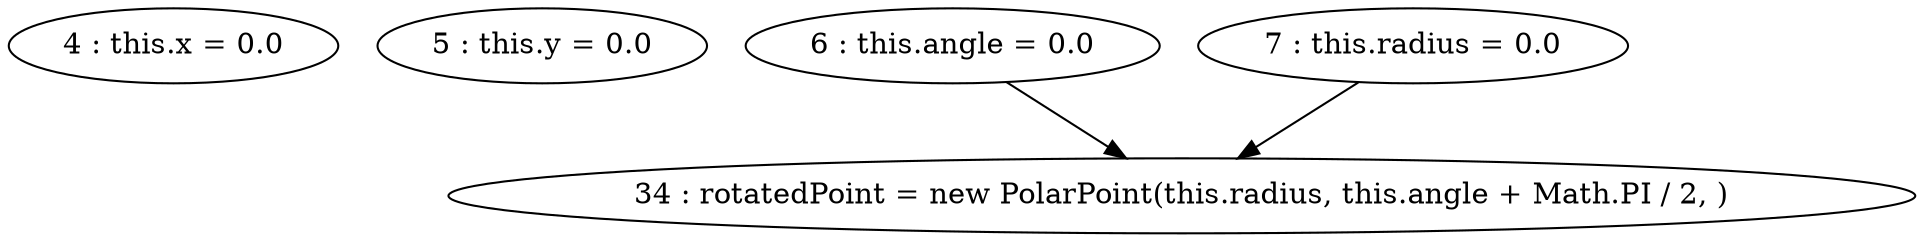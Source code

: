 digraph G {
"4 : this.x = 0.0"
"5 : this.y = 0.0"
"6 : this.angle = 0.0"
"6 : this.angle = 0.0" -> "34 : rotatedPoint = new PolarPoint(this.radius, this.angle + Math.PI / 2, )"
"7 : this.radius = 0.0"
"7 : this.radius = 0.0" -> "34 : rotatedPoint = new PolarPoint(this.radius, this.angle + Math.PI / 2, )"
"34 : rotatedPoint = new PolarPoint(this.radius, this.angle + Math.PI / 2, )"
}
